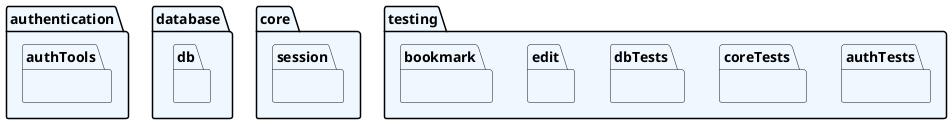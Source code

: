 @startuml packages
set namespaceSeparator none

package "authentication" as authentication #aliceblue {
    package "authTools" as authTools #aliceblue {
    }
}

package "database" as database #aliceblue {
    package "db" as db #aliceblue {
    }
}

package "core" as core #aliceblue {
    package "session" as session #aliceblue {
    }
}

package "testing" as testing #aliceblue {
    package "authTests" as authTests #aliceblue {
    }
    package "coreTests" as coreTests #aliceblue {
    }
    package "dbTests" as dbTests #aliceblue {
    }
    package "edit" as edit #aliceblue {
    }
    package "bookmark" as bookmark #aliceblue {
    }
}

@enduml
